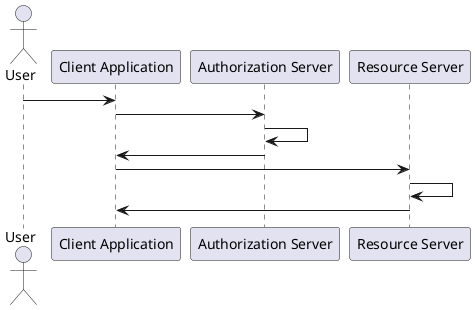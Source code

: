 @startuml password
actor "User"
participant "Client Application" as CA
participant "Authorization Server" as AS
participant "Resource Server" as RS

"User" -> CA
CA -> AS
AS -> AS
AS -> CA
CA -> RS
RS -> RS
RS -> CA
@enduml